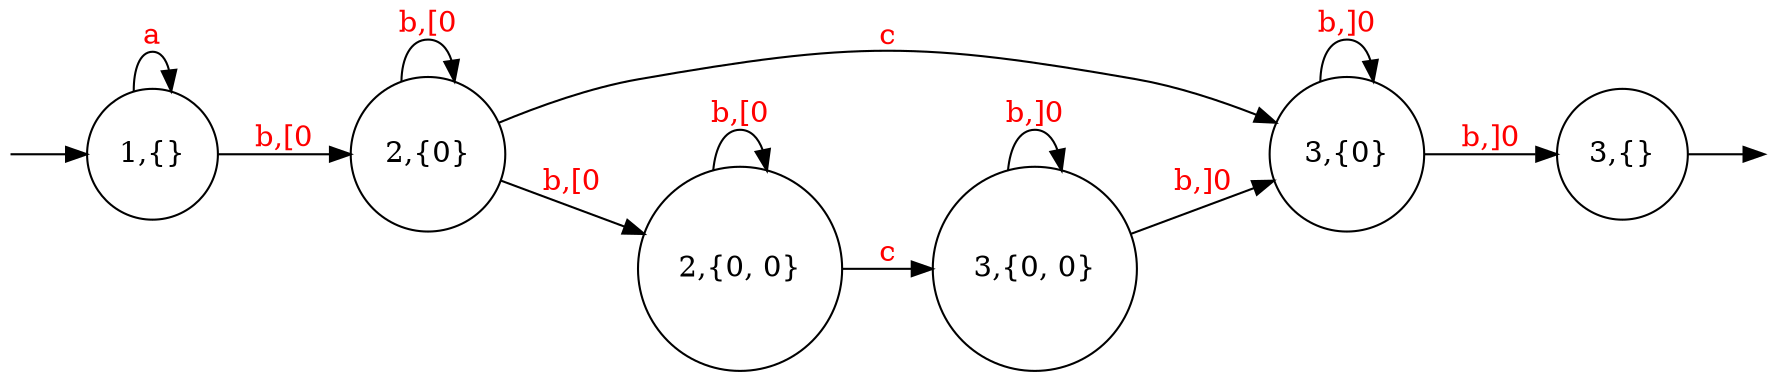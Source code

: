 digraph {
	node [shape=circle];
	Q0 [style=invisible, height=0, width=0, fixedsize=true];
	Q1 [style=invisible, height=0, width=0, fixedsize=true];
	graph [rankdir="LR"];

	Q0 -> "1,{}";
	"3,{}" -> Q1;

	"3,{0, 0}" -> "3,{0}"  [label="b,]0", fontcolor=red];
	"1,{}" -> "2,{0}"  [label="b,[0", fontcolor=red];
	"2,{0}" -> "3,{0}"  [label="c", fontcolor=red];
	"2,{0}" -> "2,{0, 0}"  [label="b,[0", fontcolor=red];
	"1,{}" -> "1,{}"  [label="a", fontcolor=red];
	"3,{0}" -> "3,{}"  [label="b,]0", fontcolor=red];
	"2,{0, 0}" -> "3,{0, 0}"  [label="c", fontcolor=red];
	"2,{0}" -> "2,{0}"  [label="b,[0", fontcolor=red];
	"3,{0}" -> "3,{0}"  [label="b,]0", fontcolor=red];
	"2,{0, 0}" -> "2,{0, 0}"  [label="b,[0", fontcolor=red];
	"3,{0, 0}" -> "3,{0, 0}"  [label="b,]0", fontcolor=red];
}
